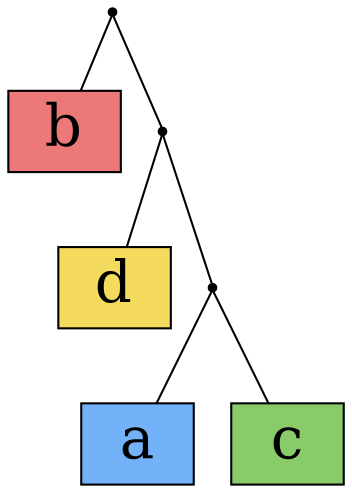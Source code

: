 digraph {
a[label="a",shape=box,style=filled,fontsize=28,fillcolor="#73B2F9"];
b[label="b",shape=box,style=filled,fontsize=28,fillcolor="#EC7877"];
c[label="c",shape=box,style=filled,fontsize=28,fillcolor="#8ACB69"];
d[label="d",shape=box,style=filled,fontsize=28,fillcolor="#F5DB5D"];
Int0[shape=point,style=filled,fillcolor=black,label=""];
Int0 -> a[arrowhead=none];
Int0 -> c[arrowhead=none];
Int1[shape=point,style=filled,fillcolor=black,label=""];
Int1 -> d[arrowhead=none];
Int1 -> Int0[arrowhead=none];
Int2[shape=point,style=filled,fillcolor=black,label=""];
Int2 -> b[arrowhead=none];
Int2 -> Int1[arrowhead=none];
}
